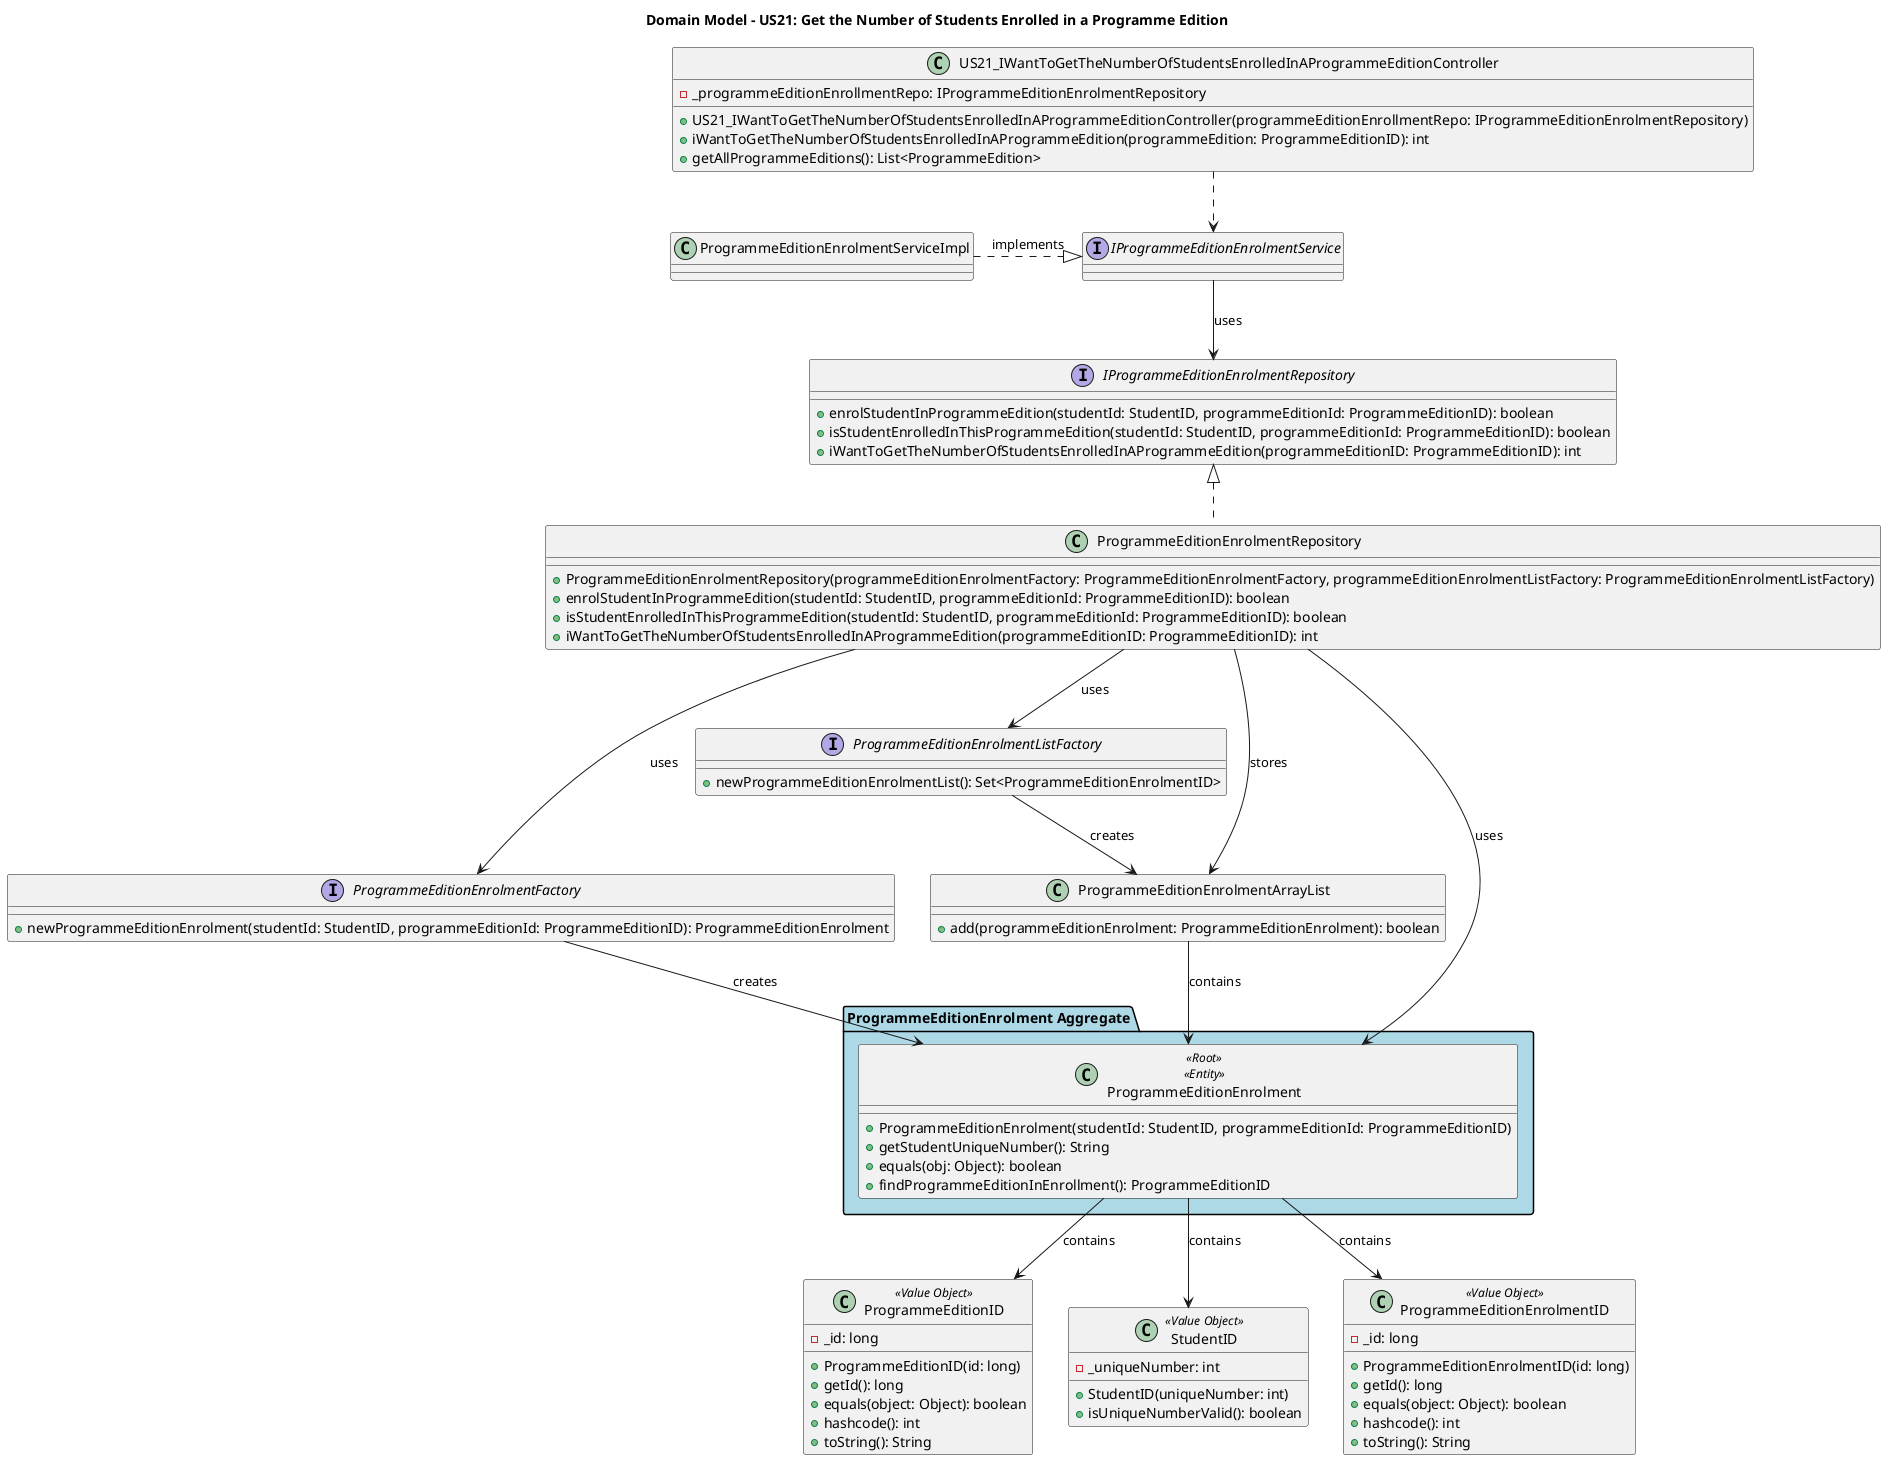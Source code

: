 @startuml DomainModel_US21_Full_Cleaned

title Domain Model - US21: Get the Number of Students Enrolled in a Programme Edition


  ' === CONTROLLER ===
  class US21_IWantToGetTheNumberOfStudentsEnrolledInAProgrammeEditionController {
      - _programmeEditionEnrollmentRepo: IProgrammeEditionEnrolmentRepository
      + US21_IWantToGetTheNumberOfStudentsEnrolledInAProgrammeEditionController(programmeEditionEnrollmentRepo: IProgrammeEditionEnrolmentRepository)
      + iWantToGetTheNumberOfStudentsEnrolledInAProgrammeEdition(programmeEdition: ProgrammeEditionID): int
      + getAllProgrammeEditions(): List<ProgrammeEdition>
  }

  ' === VALUE OBJECTS ===
  class ProgrammeEditionID <<Value Object>> {
      - _id: long
      + ProgrammeEditionID(id: long)
      + getId(): long
      + equals(object: Object): boolean
      + hashcode(): int
      + toString(): String
  }

  class StudentID <<Value Object>> {
      - _uniqueNumber: int
      + StudentID(uniqueNumber: int)
      + isUniqueNumberValid(): boolean
  }

  class ProgrammeEditionEnrolmentID <<Value Object>> {
      - _id: long
      + ProgrammeEditionEnrolmentID(id: long)
      + getId(): long
      + equals(object: Object): boolean
      + hashcode(): int
      + toString(): String
  }

  ' === AGGREGATE ===
  package "ProgrammeEditionEnrolment Aggregate" #LightBlue {
    class ProgrammeEditionEnrolment <<Root>> <<Entity>> {
        + ProgrammeEditionEnrolment(studentId: StudentID, programmeEditionId: ProgrammeEditionID)
        + getStudentUniqueNumber(): String
        + equals(obj: Object): boolean
        + findProgrammeEditionInEnrollment(): ProgrammeEditionID
    }
  }

  ' === REPOSITORIES ===
  interface IProgrammeEditionEnrolmentRepository {
      + enrolStudentInProgrammeEdition(studentId: StudentID, programmeEditionId: ProgrammeEditionID): boolean
      + isStudentEnrolledInThisProgrammeEdition(studentId: StudentID, programmeEditionId: ProgrammeEditionID): boolean
      + iWantToGetTheNumberOfStudentsEnrolledInAProgrammeEdition(programmeEditionID: ProgrammeEditionID): int
  }

  class ProgrammeEditionEnrolmentRepository {
      + ProgrammeEditionEnrolmentRepository(programmeEditionEnrolmentFactory: ProgrammeEditionEnrolmentFactory, programmeEditionEnrolmentListFactory: ProgrammeEditionEnrolmentListFactory)
      + enrolStudentInProgrammeEdition(studentId: StudentID, programmeEditionId: ProgrammeEditionID): boolean
      + isStudentEnrolledInThisProgrammeEdition(studentId: StudentID, programmeEditionId: ProgrammeEditionID): boolean
      + iWantToGetTheNumberOfStudentsEnrolledInAProgrammeEdition(programmeEditionID: ProgrammeEditionID): int
  }

  IProgrammeEditionEnrolmentRepository <|.. ProgrammeEditionEnrolmentRepository

  ' === FACTORIES ===
  interface ProgrammeEditionEnrolmentFactory {
      + newProgrammeEditionEnrolment(studentId: StudentID, programmeEditionId: ProgrammeEditionID): ProgrammeEditionEnrolment
  }

  interface ProgrammeEditionEnrolmentListFactory {
      + newProgrammeEditionEnrolmentList(): Set<ProgrammeEditionEnrolmentID>
  }

  ' === COLLECTION SUPPORT ===
  class ProgrammeEditionEnrolmentArrayList {
      + add(programmeEditionEnrolment: ProgrammeEditionEnrolment): boolean
  }

  interface IProgrammeEditionEnrolmentService {
  }

  class ProgrammeEditionEnrolmentServiceImpl {
  }
  ' === RELATIONSHIPS ===
  ProgrammeEditionEnrolment --> ProgrammeEditionID: contains
  ProgrammeEditionEnrolment --> StudentID: contains
  ProgrammeEditionEnrolment --> ProgrammeEditionEnrolmentID: contains

  ProgrammeEditionEnrolmentRepository --> ProgrammeEditionEnrolment: uses
  ProgrammeEditionEnrolmentRepository --> ProgrammeEditionEnrolmentArrayList: stores
  ProgrammeEditionEnrolmentArrayList --> ProgrammeEditionEnrolment: contains

  US21_IWantToGetTheNumberOfStudentsEnrolledInAProgrammeEditionController ..> IProgrammeEditionEnrolmentService
  ProgrammeEditionEnrolmentServiceImpl -right..|> IProgrammeEditionEnrolmentService: implements
  IProgrammeEditionEnrolmentService -down-> IProgrammeEditionEnrolmentRepository: uses
  ProgrammeEditionEnrolmentRepository --> ProgrammeEditionEnrolmentFactory : uses
  ProgrammeEditionEnrolmentRepository --> ProgrammeEditionEnrolmentListFactory : uses

  ProgrammeEditionEnrolmentFactory --> ProgrammeEditionEnrolment : creates
  ProgrammeEditionEnrolmentListFactory --> ProgrammeEditionEnrolmentArrayList : creates
}

@enduml
